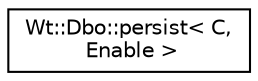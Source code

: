 digraph "Graphical Class Hierarchy"
{
 // LATEX_PDF_SIZE
  edge [fontname="Helvetica",fontsize="10",labelfontname="Helvetica",labelfontsize="10"];
  node [fontname="Helvetica",fontsize="10",shape=record];
  rankdir="LR";
  Node0 [label="Wt::Dbo::persist\< C,\l Enable \>",height=0.2,width=0.4,color="black", fillcolor="white", style="filled",URL="$structWt_1_1Dbo_1_1persist.html",tooltip=" "];
}
